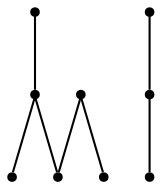 graph {
  node [shape=point,comment="{\"directed\":false,\"doi\":\"10.1007/978-3-319-73915-1_33\",\"figure\":\"5 (1)\"}"]

  v0 [pos="1591.770198473656,382.0623969023312"]
  v1 [pos="1563.0989439946834,353.39149380851774"]
  v2 [pos="1563.0989439946834,324.72466032356056"]
  v3 [pos="1534.4278166925465,382.0623969023312"]
  v4 [pos="1477.0853077346019,353.3914938085178"]
  v5 [pos="1448.4140532556298,317.55273776597414"]
  v6 [pos="1448.4140532556298,267.3787845270773"]
  v7 [pos="1419.7427987766575,317.5527377659741"]
  v8 [pos="1405.4071715371713,389.23406510936417"]

  v0 -- v4 [id="-1",pos="1591.770198473656,382.0623969023312 1591.7701984736557,367.7269453554245 1591.7701984736557,367.7269453554245 1591.7701984736557,367.7269453554245 1477.0853077346019,353.3914938085178 1477.0853077346019,353.3914938085178 1477.0853077346019,353.3914938085178"]
  v1 -- v3 [id="-2",pos="1563.0989439946834,353.39149380851774 1534.4278166925465,367.7269453554245 1534.4278166925465,367.7269453554245 1534.4278166925465,367.7269453554245 1534.4278166925465,382.0623969023312 1534.4278166925465,382.0623969023312 1534.4278166925465,382.0623969023312"]
  v1 -- v5 [id="-3",pos="1563.0989439946834,353.39149380851774 1448.4141804324652,339.05604226161097 1448.4141804324652,339.05604226161097 1448.4141804324652,339.05604226161097 1448.4140532556298,317.55273776597414 1448.4140532556298,317.55273776597414 1448.4140532556298,317.55273776597414"]
  v2 -- v6 [id="-4",pos="1563.0989439946834,324.72466032356056 1563.0989439946834,296.0496558270716 1563.0989439946834,296.0496558270716 1563.0989439946834,296.0496558270716 1448.4140532556298,267.3787845270773 1448.4140532556298,267.3787845270773 1448.4140532556298,267.3787845270773"]
  v4 -- v8 [id="-5",pos="1477.0853077346019,353.3914938085178 1405.4071715371713,367.7269453554245 1405.4071715371713,367.7269453554245 1405.4071715371713,367.7269453554245 1405.4071715371713,389.23406510936417 1405.4071715371713,389.23406510936417 1405.4071715371713,389.23406510936417"]
  v4 -- v5 [id="-6",pos="1477.0853077346019,353.3914938085178 1448.4139260787942,339.0600800766481 1448.4139260787942,339.0600800766481 1448.4139260787942,339.0600800766481 1448.4140532556298,317.55273776597414 1448.4140532556298,317.55273776597414 1448.4140532556298,317.55273776597414"]
  v6 -- v7 [id="-7",pos="1448.4140532556298,267.3787845270773 1419.7427987766575,296.0496558270716 1419.7427987766575,296.0496558270716 1419.7427987766575,296.0496558270716 1419.7427987766575,317.5527377659741 1419.7427987766575,317.5527377659741 1419.7427987766575,317.5527377659741"]
}